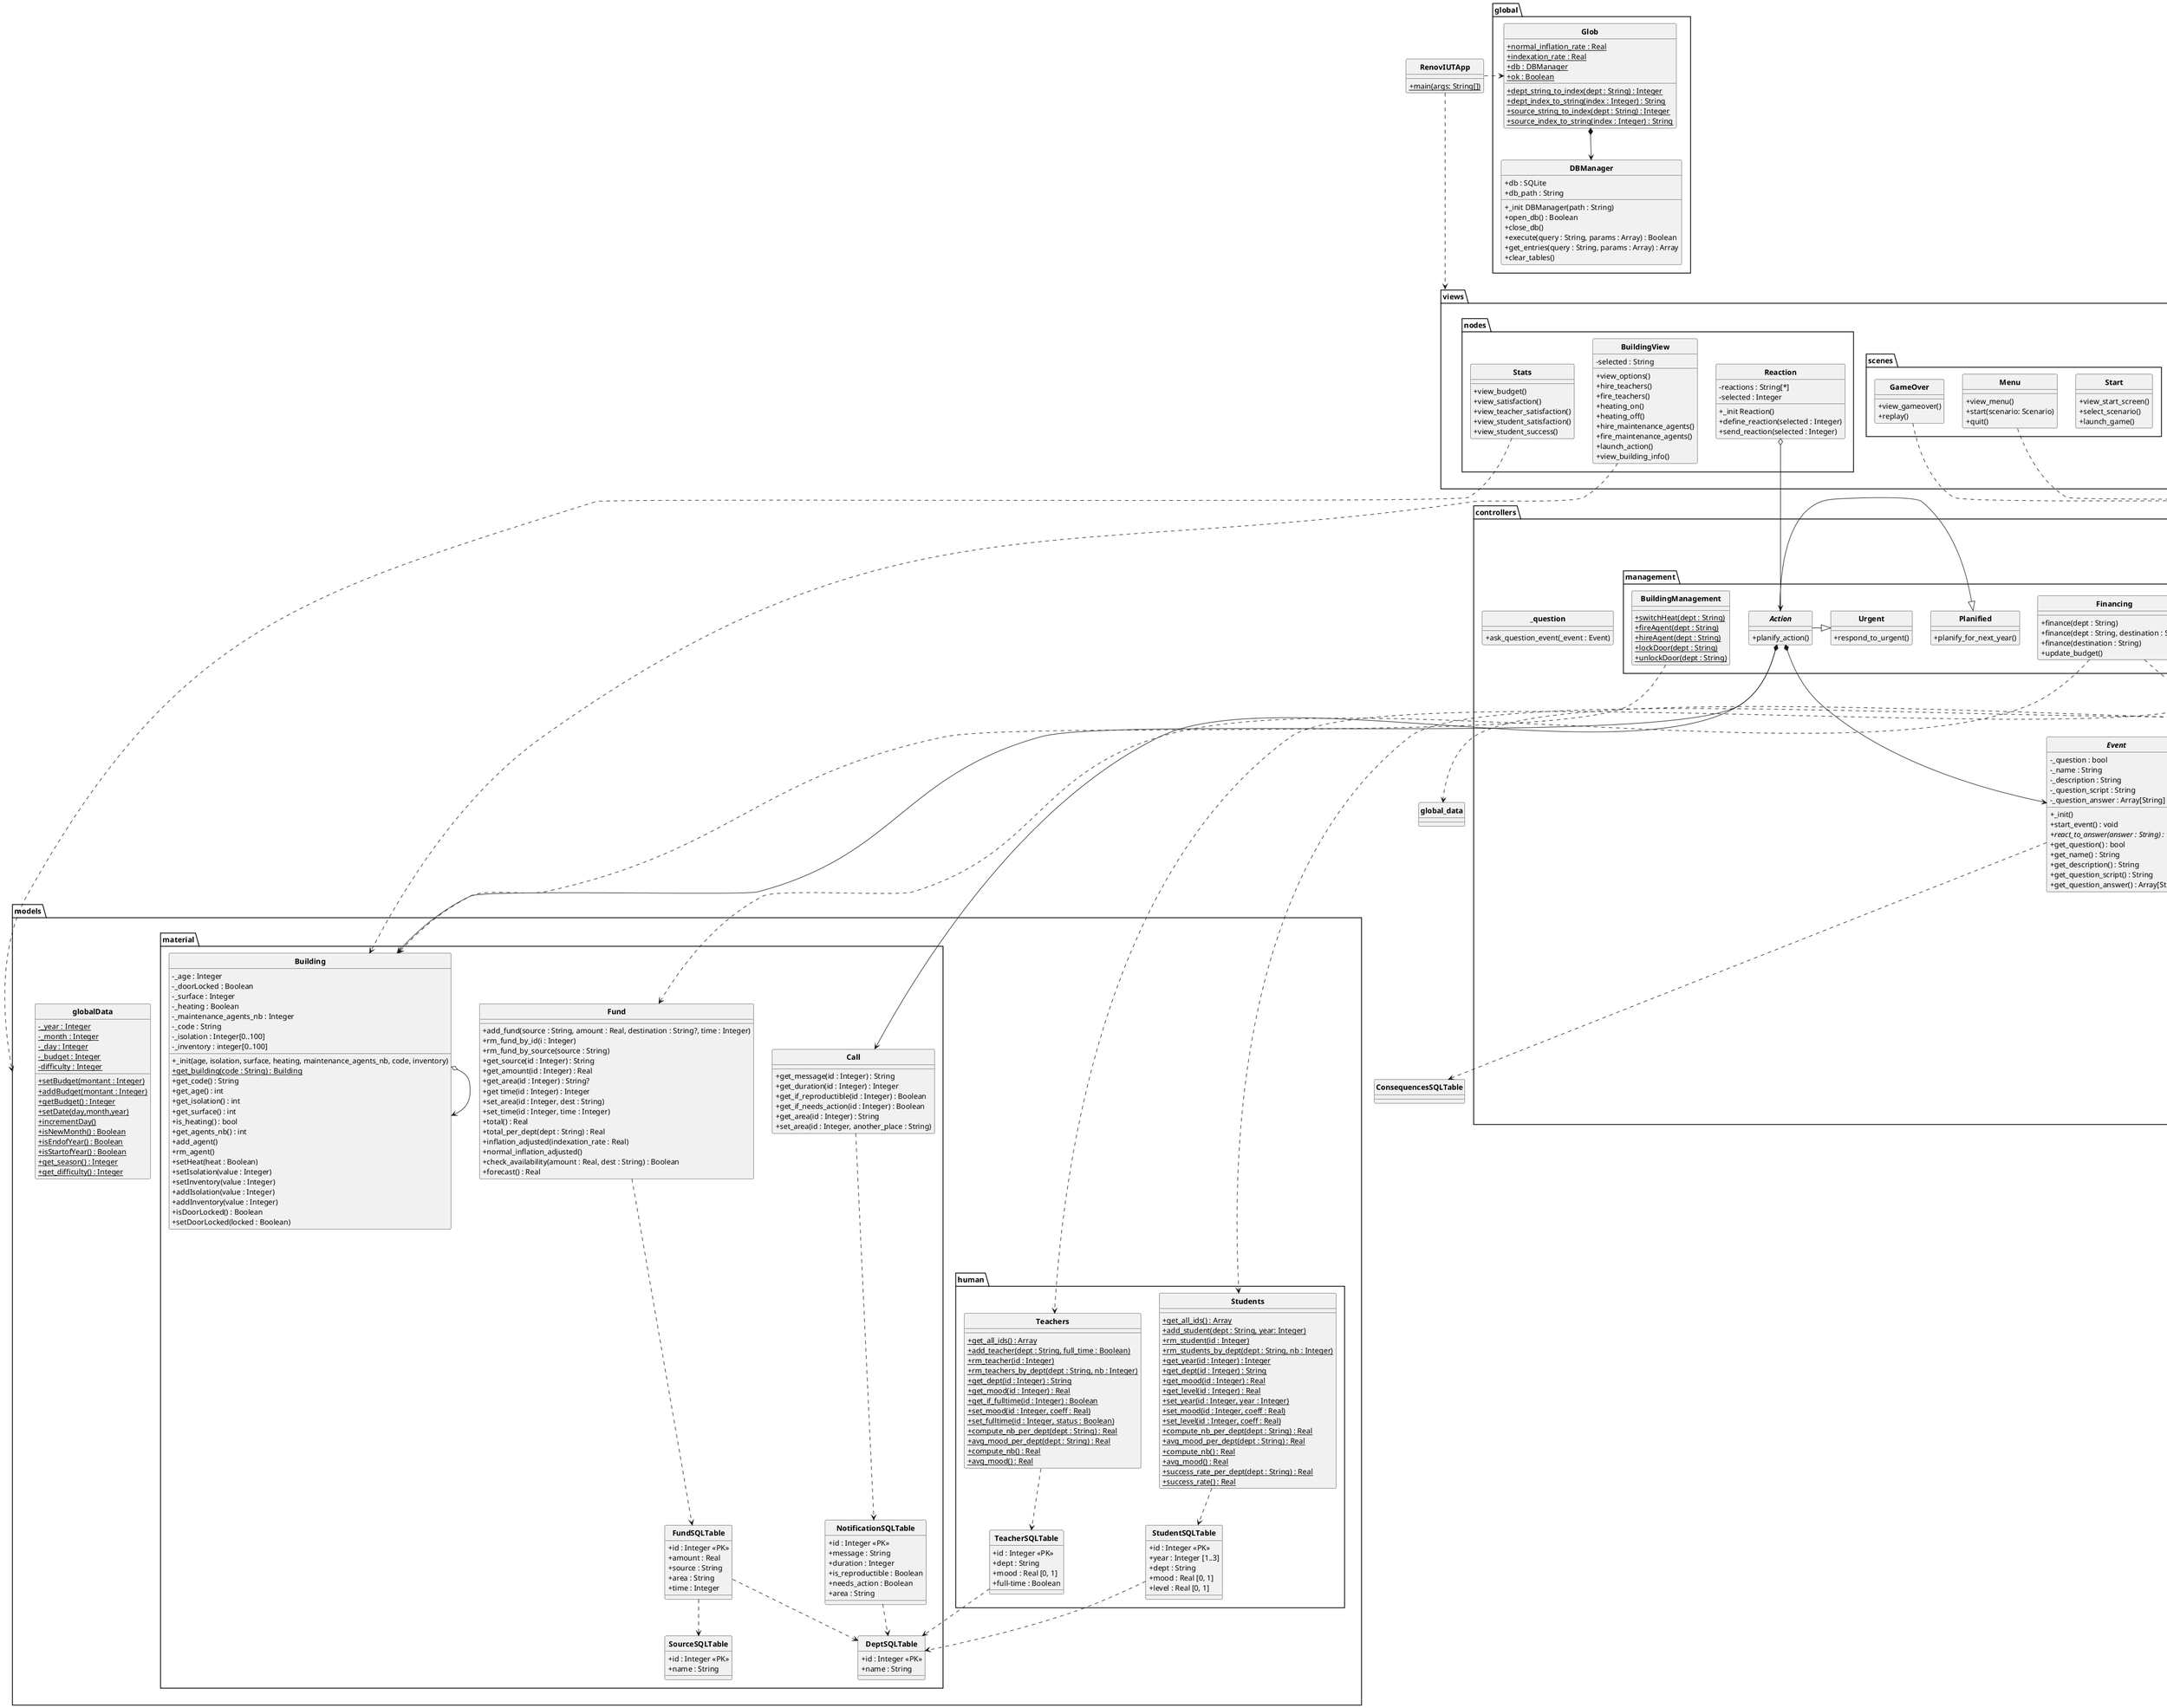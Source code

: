 @startuml RenovIUTApp

skinparam style strictuml
skinparam classAttributeIconSize 0
skinparam classFontStyle Bold
hide enum methods

class RenovIUTApp
{
    + {static} main(args: String[])
}

package global {
    class DBManager
    {
    	+ db : SQLite
    	+ db_path : String
    	+ _init DBManager(path : String)
    	+ open_db() : Boolean
    	+ close_db()
    	+ execute(query : String, params : Array) : Boolean
    	+ get_entries(query : String, params : Array) : Array
    	+ clear_tables()
    }

    class Glob
    {
    	+ {static} normal_inflation_rate : Real
    	+ {static} indexation_rate : Real
    	+ {static} db : DBManager
    	+ {static} ok : Boolean
    	+ {static} dept_string_to_index(dept : String) : Integer
    	+ {static} dept_index_to_string(index : Integer) : String
    	+ {static} source_string_to_index(dept : String) : Integer
    	+ {static} source_index_to_string(index : Integer) : String
    }
}

package views
{
    package nodes
    {
        class BuildingView
        {
            - selected : String
            + view_options()
            + hire_teachers()
            + fire_teachers()
            + heating_on()
            + heating_off()
            + hire_maintenance_agents()
            + fire_maintenance_agents()
            + launch_action()
            + view_building_info()
        }

        class Stats
        {
            + view_budget()
            + view_satisfaction()
            + view_teacher_satisfaction()
            + view_student_satisfaction()
            + view_student_success()
        }

        class Reaction
        {
            - reactions : String[*]
            - selected : Integer
            + _init Reaction()
            + define_reaction(selected : Integer)
            + send_reaction(selected : Integer)

        }
    }

    package scenes
    {
        class Start
        {
            + view_start_screen()
            + select_scenario()
            + launch_game()
        }

        class Menu
        {
            + view_menu()
            + start(scenario: Scenario)
            + quit()
        }

        class GameOver
        {
            + view_gameover()
            + replay()
        }
    }
}





package controllers
{
		package timeline
        {
			class TimeManagement
			{
				+ _init(scenario: Scenario)
				+ tick()
                + wait(time : Real)
                + end_of_month()
				+ end_of_year()
                + year_begin()
				+ pause(p : Boolean)
			}

            abstract class Scenario
		    {
                - name : String
                + {abstract} _init()
            	+ {abstract} test_end_game_condition() : Boolean
                + {abstract} end_game()
				+ {abstract} random_event()
                + {abstract} init_data()
				+ get_name() : String
                
				+ adjust_budget(coeff : Real)
				+ adjust_student_satisfaction(coeff : Real)
				+ adjust_teacher_satisfaction(coeff : Real)
				+ adjust_call_probability(call : Integer, coeff : Real)
				+ adjust_dept_state(dept: String, coeff : Real)
		    }

            class ScenarioElection
            {

            }

            class ScenarioRenovation
            {

            }

			class Vote
			{
                + {static} nb_voix_per_dept(dept: String) : int
                + {static} nb_voix_teacher_per_dept(dept: String) : int
                + {static} nb_voix_student_per_dept(dept: String) : int
                + {static} nb_voix_teacher() : int
                + {static} nb_voix_student() : int
                + {static} nb_voix_total() : int
				+ {static} election_gagnee() : Boolean
				+ {static} popularity_rate() : Real
				+ {static} popularity_rate_per_dept(dept : String) : Real
				+ {static} popularity_rate_among_teachers() : Real
				+ {static} popularity_rate_among_teachers_per_dept(dept : String) : Real
				+ {static} popularity_rate_among_students() : Real
				+ {static} popularity_rate_among_students_per_dept(dept : String) : Real
			}
    }

    package school
    {
        class Teaching
        {
            + {static} hire_teachers(dept : String)
            + {static} fire_teachers(dept : String)
            + {static} populate()
        }

        class Study
        {
            + {static} populate()
            + {static} populate_promo(dept : String, year : Integer)
            + {static} evaluate()
            + {static} next_year()
        }
    }

    package management
    {
        class BuildingManagement
        {
            + {static} switchHeat(dept : String)
            + {static} fireAgent(dept : String)
            + {static} hireAgent(dept : String)
            + {static} lockDoor(dept : String)
            + {static} unlockDoor(dept : String)
        }


        class Financing
        {
            + finance(dept : String)
            + finance(dept : String, destination : String)
            + finance(destination : String)
            + update_budget()
        }

        abstract class Action
        {
            + planify_action()
        }

        class Planified
        {
            + planify_for_next_year()
        }

        class Urgent
        {
            + respond_to_urgent()
        }
    }

    abstract class Event 
    {
        - _question : bool
        - _name : String
        - _description : String
        - _question_script : String
        - _question_answer : Array[String] 
        + _init()
        + start_event() : void
        + {abstract} react_to_answer(answer : String) : void
        + get_question() : bool
        + get_name() : String
        + get_description() : String
        + get_question_script() : String
        + get_question_answer() : Array[String]
    }

    class _question
    {
        + ask_question_event(_event : Event)
    }


}





package models
{
    class globalData
    {
        - {static} _year : Integer
		- {static} _month : Integer
		- {static} _day : Integer
        - {static} _budget : Integer
        - {static} difficulty : Integer
        + {static} setBudget(montant : Integer)
        + {static} addBudget(montant : Integer)
        + {static} getBudget() : Integer
        + {static} setDate(day,month,year)
        + {static} incrementDay()
        + {static} isNewMonth() : Boolean
        + {static} isEndofYear() : Boolean
        + {static} isStartofYear() : Boolean
        + {static} get_season() : Integer
        + {static} get_difficulty() : Integer
    }

	package human {
		class Students
		{
                + {static} get_all_ids() : Array
				+ {static} add_student(dept : String, year: Integer)
				+ {static} rm_student(id : Integer)
				+ {static} rm_students_by_dept(dept : String, nb : Integer)
				+ {static} get_year(id : Integer) : Integer
				+ {static} get_dept(id : Integer) : String
				+ {static} get_mood(id : Integer) : Real
				+ {static} get_level(id : Integer) : Real
				+ {static} set_year(id : Integer, year : Integer)
				+ {static} set_mood(id : Integer, coeff : Real)
				+ {static} set_level(id : Integer, coeff : Real)
				+ {static} compute_nb_per_dept(dept : String) : Real
				+ {static} avg_mood_per_dept(dept : String) : Real
				+ {static} compute_nb() : Real
				+ {static} avg_mood() : Real
				+ {static} success_rate_per_dept(dept : String) : Real
				+ {static} success_rate() : Real
		}
		class Teachers
		{
                + {static} get_all_ids() : Array
				+ {static} add_teacher(dept : String, full_time : Boolean)
				+ {static} rm_teacher(id : Integer)
				+ {static} rm_teachers_by_dept(dept : String, nb : Integer)
				+ {static} get_dept(id : Integer) : String
				+ {static} get_mood(id : Integer) : Real
				+ {static} get_if_fulltime(id : Integer) : Boolean
				+ {static} set_mood(id : Integer, coeff : Real)
				+ {static} set_fulltime(id : Integer, status : Boolean)
				+ {static} compute_nb_per_dept(dept : String) : Real
				+ {static} avg_mood_per_dept(dept : String) : Real
				+ {static} compute_nb() : Real
				+ {static} avg_mood() : Real
		}
        class StudentSQLTable
        {
            + id : Integer <<PK>>
            + year : Integer [1..3]
            + dept : String
            + mood : Real [0, 1]
            + level : Real [0, 1]
        }
        class TeacherSQLTable
        {
            + id : Integer <<PK>>
            + dept : String
            + mood : Real [0, 1]
            + full-time : Boolean
        }

    }

		package material
        {
			class Building
			{
				- _age : Integer
                - _doorLocked : Boolean
				- _surface : Integer
				- _heating : Boolean
				- _maintenance_agents_nb : Integer
                - _code : String
                - _isolation : Integer[0..100]
                - _inventory : integer[0..100]
                + _init(age, isolation, surface, heating, maintenance_agents_nb, code, inventory)
                + {static} get_building(code : String) : Building
			    + get_code() : String
                + get_age() : int
                + get_isolation() : int
                + get_surface() : int
                + is_heating() : bool
                + get_agents_nb() : int
                + add_agent()
                + rm_agent()
                + setHeat(heat : Boolean)
                + setIsolation(value : Integer)
                + setInventory(value : Integer)
                + addIsolation(value : Integer)
                + addInventory(value : Integer)
                + isDoorLocked() : Boolean
                + setDoorLocked(locked : Boolean)
			}

			class Fund
			{
				+ add_fund(source : String, amount : Real, destination : String?, time : Integer)
				+ rm_fund_by_id(i : Integer)
			    + rm_fund_by_source(source : String)
				+ get_source(id : Integer) : String
				+ get_amount(id : Integer) : Real
				+ get_area(id : Integer) : String?
				+ get time(id : Integer) : Integer
				+ set_area(id : Integer, dest : String)
				+ set_time(id : Integer, time : Integer)
				+ total() : Real
				+ total_per_dept(dept : String) : Real
				+ inflation_adjusted(indexation_rate : Real)
				+ normal_inflation_adjusted()
				+ check_availability(amount : Real, dest : String) : Boolean
				+ forecast() : Real
			}

			class Call
			{
				+ get_message(id : Integer) : String
				+ get_duration(id : Integer) : Integer
				+ get_if_reproductible(id : Integer) : Boolean
				+ get_if_needs_action(id : Integer) : Boolean
				+ get_area(id : Integer) : String
				+ set_area(id : Integer, another_place : String)
			}

            class FundSQLTable
            {
                + id : Integer <<PK>>
                + amount : Real
                + source : String
                + area : String
                + time : Integer
            }

            class NotificationSQLTable
            {
                + id : Integer <<PK>>
                + message : String
                + duration : Integer
                + is_reproductible : Boolean
                + needs_action : Boolean
                + area : String
            }


            class DeptSQLTable
            {
                + id : Integer <<PK>>
                + name : String
            }

            class SourceSQLTable
            {
                + id : Integer <<PK>>
                + name : String
            }

    }
}




'Appli'
RenovIUTApp ...> views
RenovIUTApp .> Glob
Glob *--> DBManager

'Vue utilise modèle'
BuildingView ...> Building
Stats ....> models

'Vue utilise controller'
GameOver ..> Vote
Reaction o--> Action
Menu ..> Scenario

'Controller utilse modèle'
Study ..> Students
Teaching ..> Teachers
Financing ..> Fund
Action *---> Building
Action *--> Call
Action *--> Event
BuildingManagement ..> Building
TimeManagement ..> global_data

'Modèle utilise SQL'
Students ..> StudentSQLTable
Teachers ..> TeacherSQLTable
Fund ....> FundSQLTable
Call ....> NotificationSQLTable
TeacherSQLTable ..> DeptSQLTable
StudentSQLTable ..> DeptSQLTable
FundSQLTable ..> DeptSQLTable
NotificationSQLTable ..> DeptSQLTable
FundSQLTable ..> SourceSQLTable
Event ..> ChoiceSQLTable
Event ..> EventSQLTable
Event ..> ConsequencesSQLTable

'Heritage'
Action -|> Urgent
Action -|> Planified
Scenario --|> ScenarioElection
Scenario --|> ScenarioRenovation

'Autre'
TimeManagement *--> Scenario
Financing ..> Scenario
Building o--> Building



@enduml

